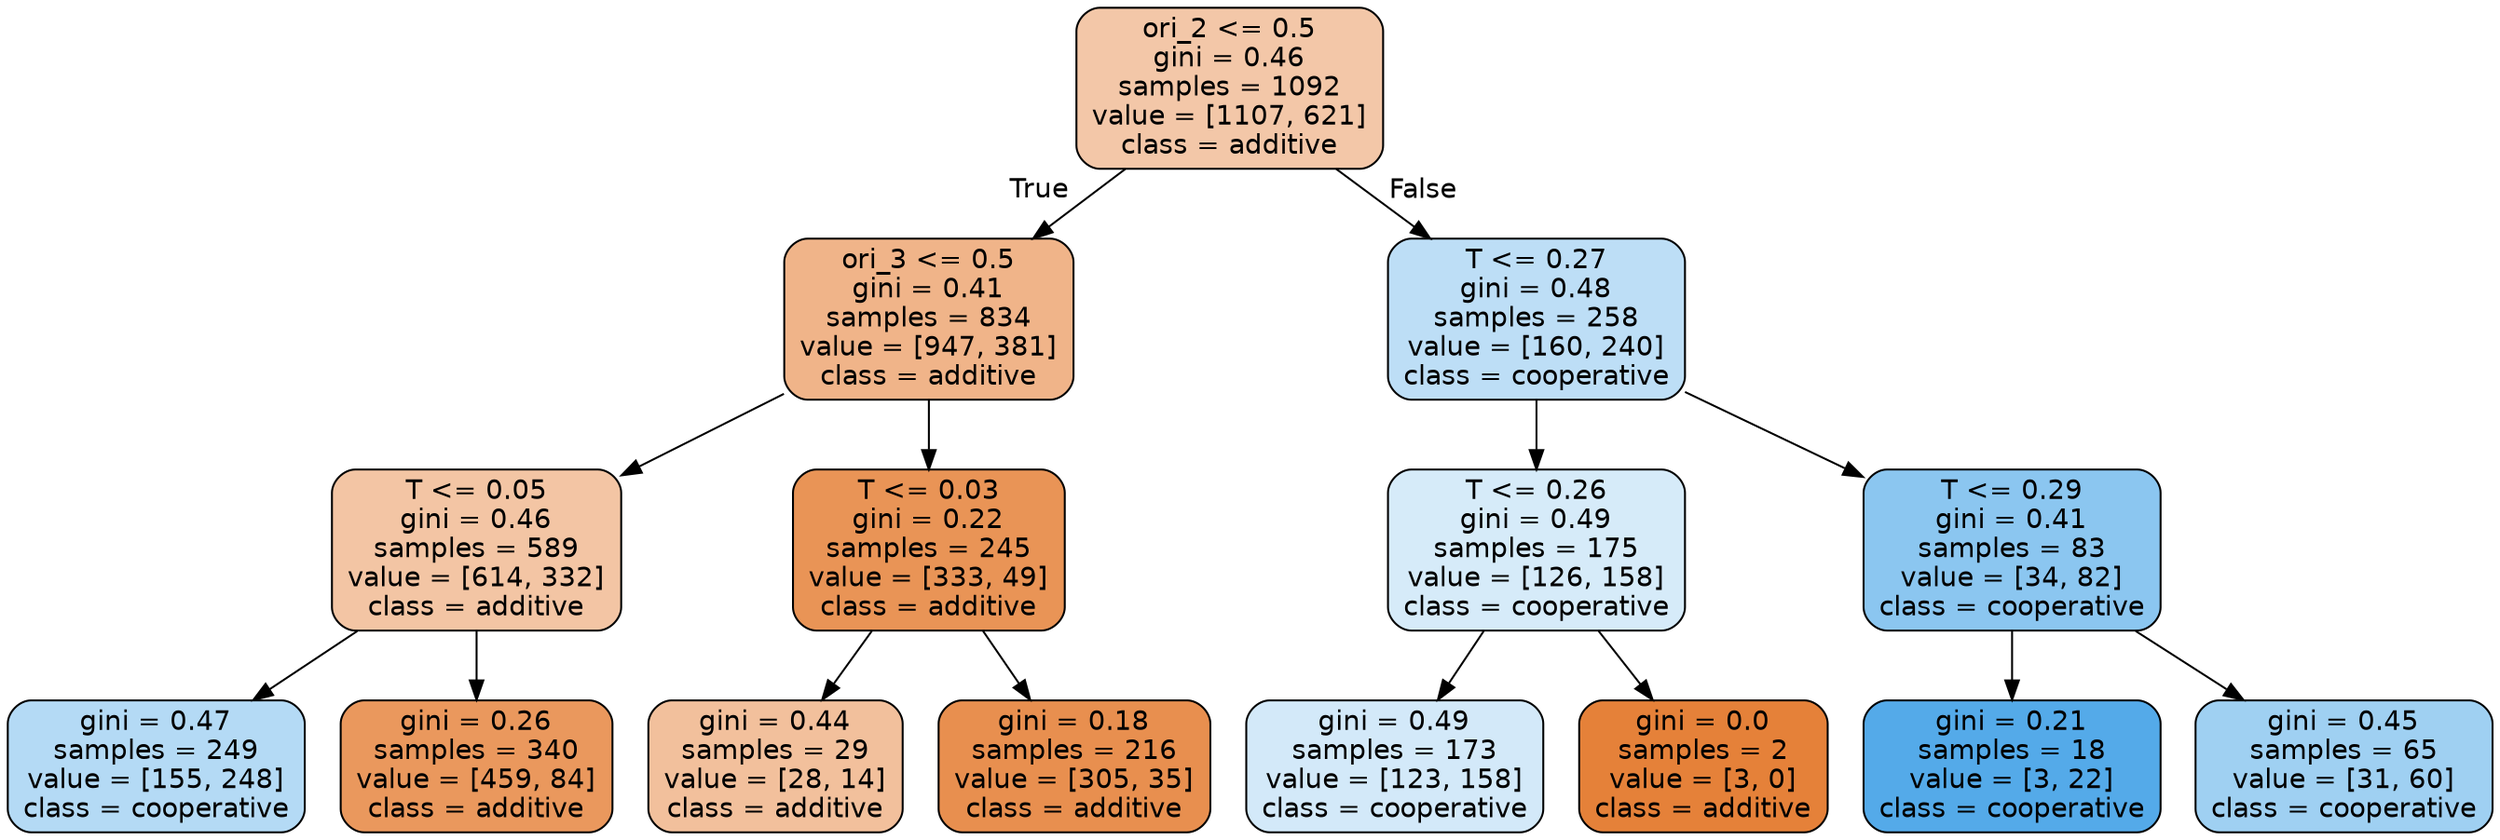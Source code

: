 digraph Tree {
node [shape=box, style="filled, rounded", color="black", fontname=helvetica] ;
edge [fontname=helvetica] ;
0 [label="ori_2 <= 0.5\ngini = 0.46\nsamples = 1092\nvalue = [1107, 621]\nclass = additive", fillcolor="#e5813970"] ;
1 [label="ori_3 <= 0.5\ngini = 0.41\nsamples = 834\nvalue = [947, 381]\nclass = additive", fillcolor="#e5813998"] ;
0 -> 1 [labeldistance=2.5, labelangle=45, headlabel="True"] ;
2 [label="T <= 0.05\ngini = 0.46\nsamples = 589\nvalue = [614, 332]\nclass = additive", fillcolor="#e5813975"] ;
1 -> 2 ;
3 [label="gini = 0.47\nsamples = 249\nvalue = [155, 248]\nclass = cooperative", fillcolor="#399de560"] ;
2 -> 3 ;
4 [label="gini = 0.26\nsamples = 340\nvalue = [459, 84]\nclass = additive", fillcolor="#e58139d0"] ;
2 -> 4 ;
5 [label="T <= 0.03\ngini = 0.22\nsamples = 245\nvalue = [333, 49]\nclass = additive", fillcolor="#e58139d9"] ;
1 -> 5 ;
6 [label="gini = 0.44\nsamples = 29\nvalue = [28, 14]\nclass = additive", fillcolor="#e581397f"] ;
5 -> 6 ;
7 [label="gini = 0.18\nsamples = 216\nvalue = [305, 35]\nclass = additive", fillcolor="#e58139e2"] ;
5 -> 7 ;
8 [label="T <= 0.27\ngini = 0.48\nsamples = 258\nvalue = [160, 240]\nclass = cooperative", fillcolor="#399de555"] ;
0 -> 8 [labeldistance=2.5, labelangle=-45, headlabel="False"] ;
9 [label="T <= 0.26\ngini = 0.49\nsamples = 175\nvalue = [126, 158]\nclass = cooperative", fillcolor="#399de534"] ;
8 -> 9 ;
10 [label="gini = 0.49\nsamples = 173\nvalue = [123, 158]\nclass = cooperative", fillcolor="#399de538"] ;
9 -> 10 ;
11 [label="gini = 0.0\nsamples = 2\nvalue = [3, 0]\nclass = additive", fillcolor="#e58139ff"] ;
9 -> 11 ;
12 [label="T <= 0.29\ngini = 0.41\nsamples = 83\nvalue = [34, 82]\nclass = cooperative", fillcolor="#399de595"] ;
8 -> 12 ;
13 [label="gini = 0.21\nsamples = 18\nvalue = [3, 22]\nclass = cooperative", fillcolor="#399de5dc"] ;
12 -> 13 ;
14 [label="gini = 0.45\nsamples = 65\nvalue = [31, 60]\nclass = cooperative", fillcolor="#399de57b"] ;
12 -> 14 ;
}